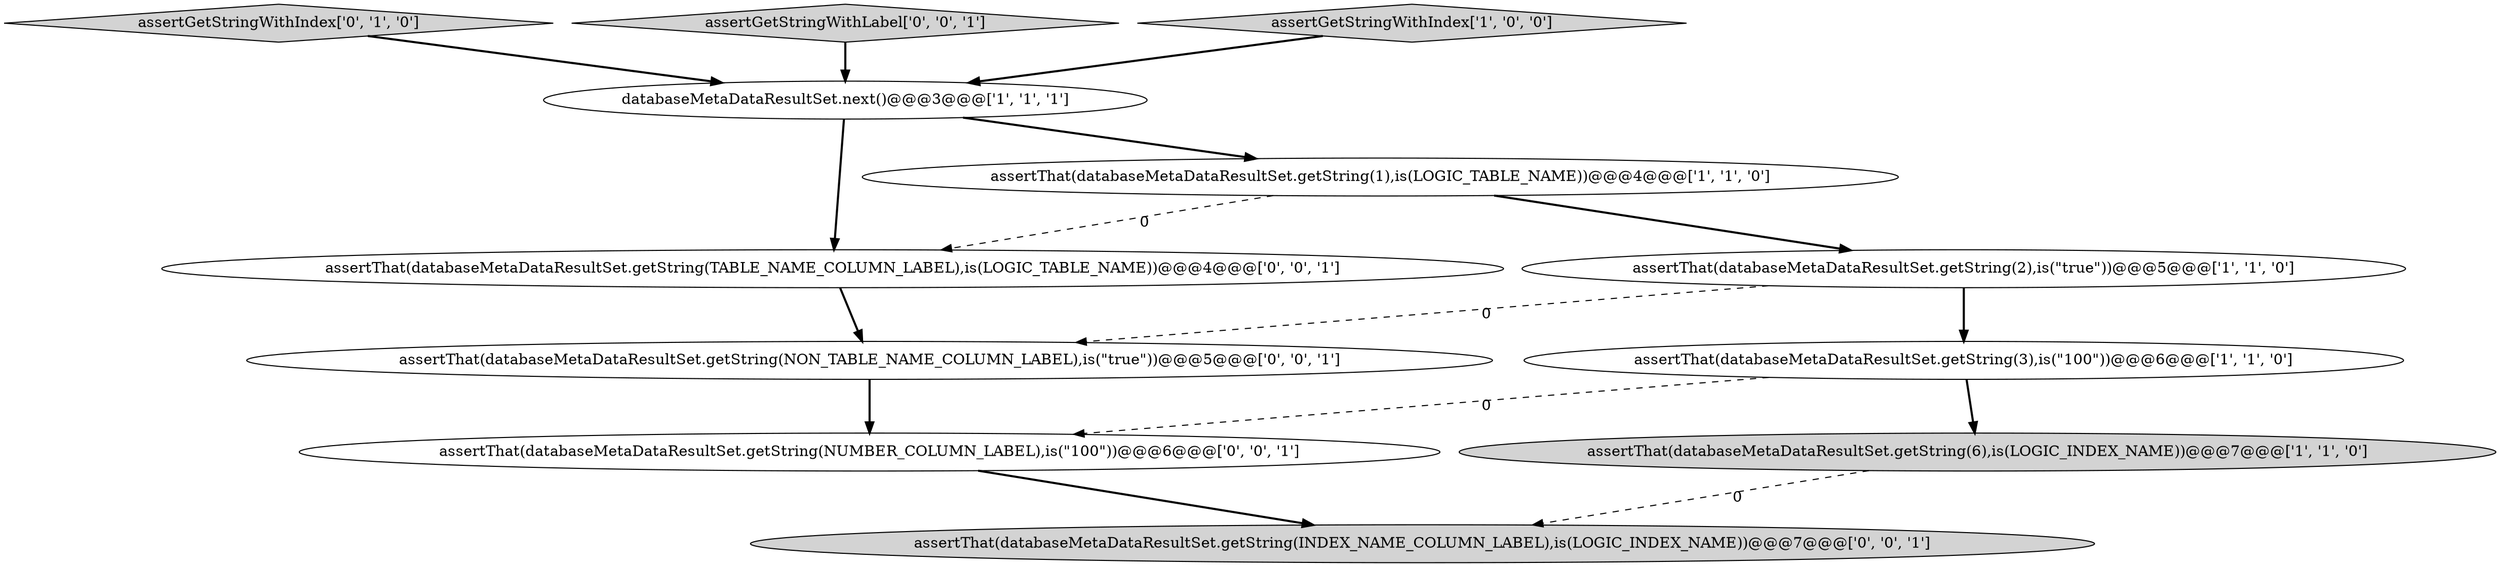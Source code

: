digraph {
7 [style = filled, label = "assertThat(databaseMetaDataResultSet.getString(TABLE_NAME_COLUMN_LABEL),is(LOGIC_TABLE_NAME))@@@4@@@['0', '0', '1']", fillcolor = white, shape = ellipse image = "AAA0AAABBB3BBB"];
9 [style = filled, label = "assertThat(databaseMetaDataResultSet.getString(INDEX_NAME_COLUMN_LABEL),is(LOGIC_INDEX_NAME))@@@7@@@['0', '0', '1']", fillcolor = lightgray, shape = ellipse image = "AAA0AAABBB3BBB"];
5 [style = filled, label = "assertThat(databaseMetaDataResultSet.getString(6),is(LOGIC_INDEX_NAME))@@@7@@@['1', '1', '0']", fillcolor = lightgray, shape = ellipse image = "AAA0AAABBB1BBB"];
4 [style = filled, label = "assertThat(databaseMetaDataResultSet.getString(1),is(LOGIC_TABLE_NAME))@@@4@@@['1', '1', '0']", fillcolor = white, shape = ellipse image = "AAA0AAABBB1BBB"];
11 [style = filled, label = "assertThat(databaseMetaDataResultSet.getString(NUMBER_COLUMN_LABEL),is(\"100\"))@@@6@@@['0', '0', '1']", fillcolor = white, shape = ellipse image = "AAA0AAABBB3BBB"];
8 [style = filled, label = "assertThat(databaseMetaDataResultSet.getString(NON_TABLE_NAME_COLUMN_LABEL),is(\"true\"))@@@5@@@['0', '0', '1']", fillcolor = white, shape = ellipse image = "AAA0AAABBB3BBB"];
6 [style = filled, label = "assertGetStringWithIndex['0', '1', '0']", fillcolor = lightgray, shape = diamond image = "AAA0AAABBB2BBB"];
10 [style = filled, label = "assertGetStringWithLabel['0', '0', '1']", fillcolor = lightgray, shape = diamond image = "AAA0AAABBB3BBB"];
3 [style = filled, label = "assertThat(databaseMetaDataResultSet.getString(3),is(\"100\"))@@@6@@@['1', '1', '0']", fillcolor = white, shape = ellipse image = "AAA0AAABBB1BBB"];
0 [style = filled, label = "assertGetStringWithIndex['1', '0', '0']", fillcolor = lightgray, shape = diamond image = "AAA0AAABBB1BBB"];
2 [style = filled, label = "databaseMetaDataResultSet.next()@@@3@@@['1', '1', '1']", fillcolor = white, shape = ellipse image = "AAA0AAABBB1BBB"];
1 [style = filled, label = "assertThat(databaseMetaDataResultSet.getString(2),is(\"true\"))@@@5@@@['1', '1', '0']", fillcolor = white, shape = ellipse image = "AAA0AAABBB1BBB"];
1->3 [style = bold, label=""];
1->8 [style = dashed, label="0"];
5->9 [style = dashed, label="0"];
10->2 [style = bold, label=""];
3->5 [style = bold, label=""];
4->1 [style = bold, label=""];
2->7 [style = bold, label=""];
7->8 [style = bold, label=""];
8->11 [style = bold, label=""];
2->4 [style = bold, label=""];
11->9 [style = bold, label=""];
4->7 [style = dashed, label="0"];
3->11 [style = dashed, label="0"];
0->2 [style = bold, label=""];
6->2 [style = bold, label=""];
}
